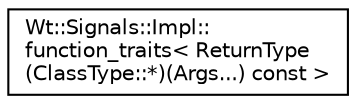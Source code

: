 digraph "Graphical Class Hierarchy"
{
 // LATEX_PDF_SIZE
  edge [fontname="Helvetica",fontsize="10",labelfontname="Helvetica",labelfontsize="10"];
  node [fontname="Helvetica",fontsize="10",shape=record];
  rankdir="LR";
  Node0 [label="Wt::Signals::Impl::\lfunction_traits\< ReturnType\l(ClassType::*)(Args...) const \>",height=0.2,width=0.4,color="black", fillcolor="white", style="filled",URL="$structWt_1_1Signals_1_1Impl_1_1function__traits_3_01ReturnType_07ClassType_1_1_5_08_07Args_8_8_8_08_01const_01_4.html",tooltip=" "];
}
